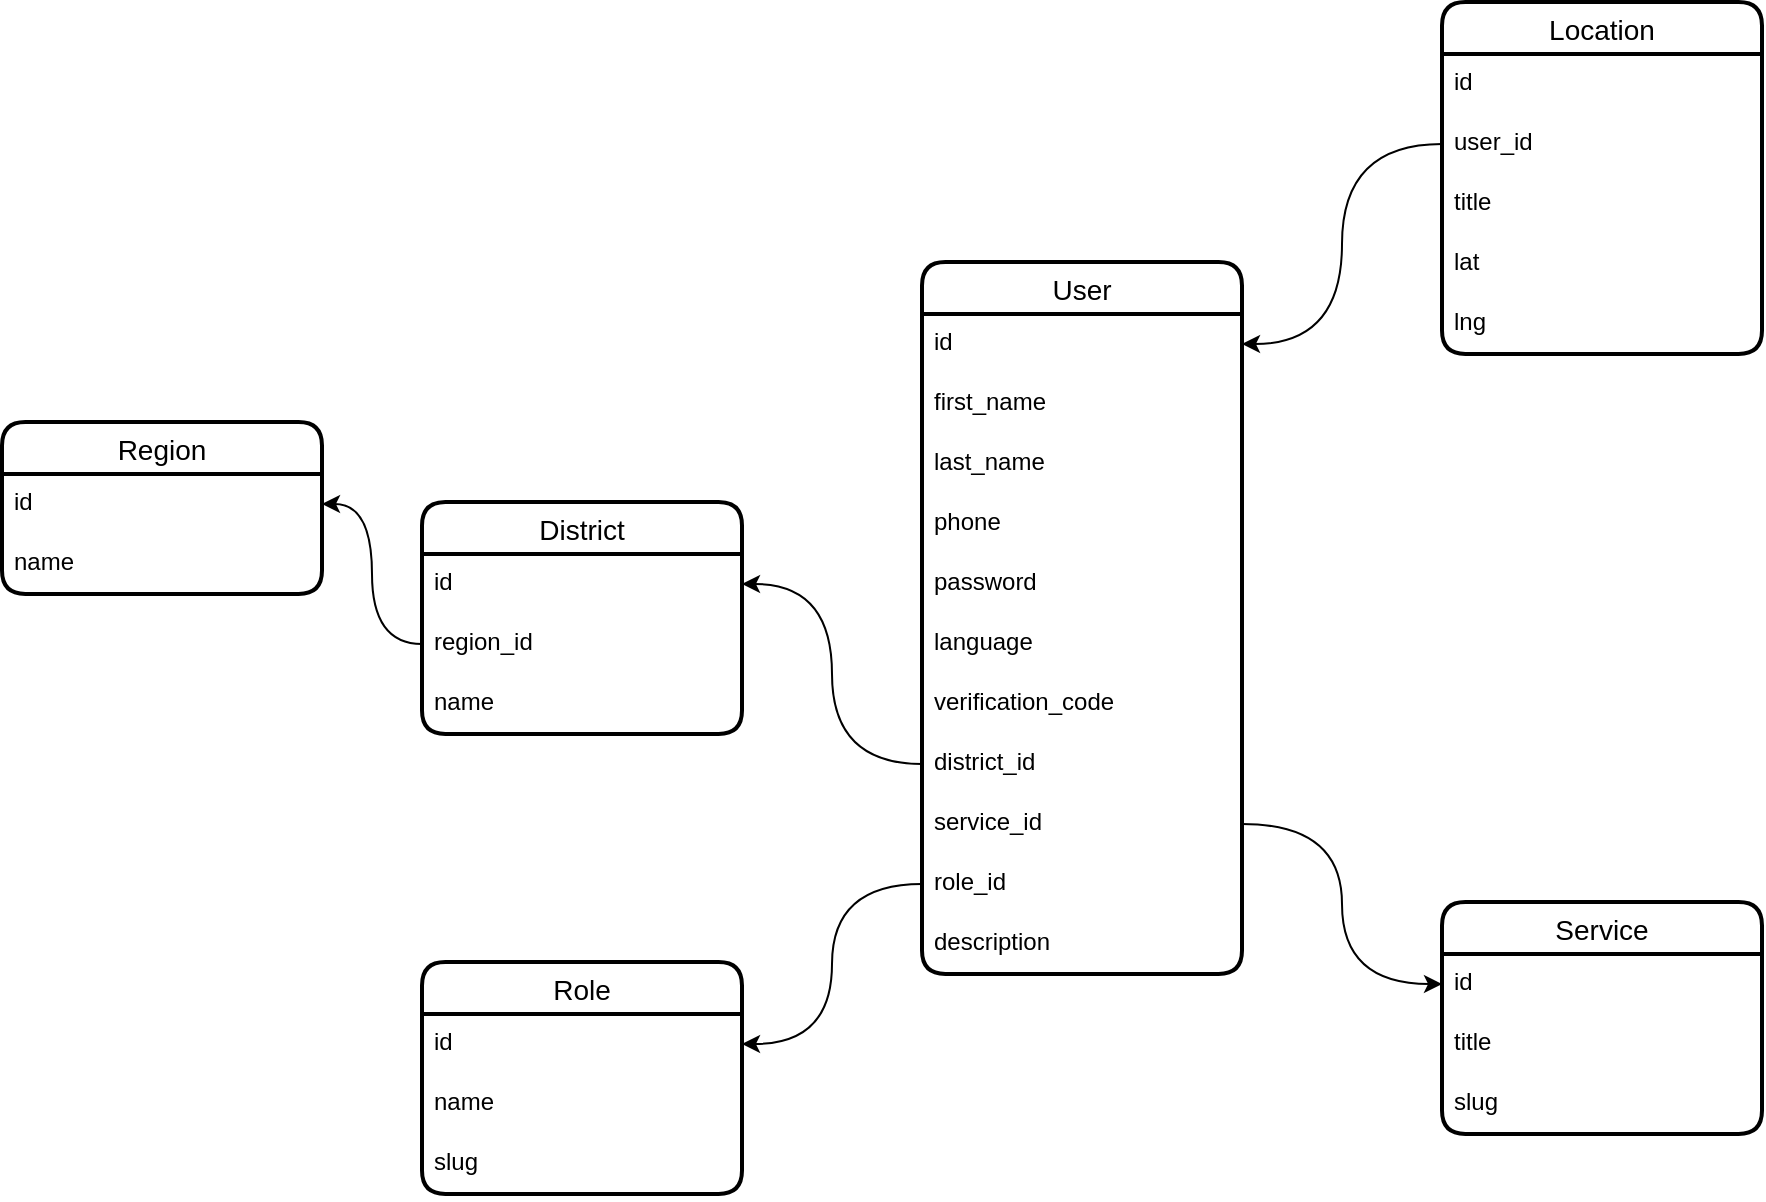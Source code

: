 <mxfile version="22.0.4" type="github">
  <diagram name="Страница — 1" id="2N1QUmSZxT2NIPjGcs7j">
    <mxGraphModel dx="2901" dy="652" grid="1" gridSize="10" guides="1" tooltips="1" connect="1" arrows="1" fold="1" page="1" pageScale="1" pageWidth="827" pageHeight="1169" math="0" shadow="0">
      <root>
        <mxCell id="0" />
        <mxCell id="1" parent="0" />
        <mxCell id="2I3r19eGrK2RQa2vnFou-1" value="User" style="swimlane;fontStyle=0;childLayout=stackLayout;horizontal=1;startSize=26;horizontalStack=0;resizeParent=1;resizeParentMax=0;resizeLast=0;collapsible=1;marginBottom=0;align=center;fontSize=14;strokeWidth=2;rounded=1;shadow=0;glass=0;swimlaneLine=1;" parent="1" vertex="1">
          <mxGeometry x="-1160" y="520" width="160" height="356" as="geometry" />
        </mxCell>
        <mxCell id="2I3r19eGrK2RQa2vnFou-2" value="id" style="text;strokeColor=none;fillColor=none;spacingLeft=4;spacingRight=4;overflow=hidden;rotatable=0;points=[[0,0.5],[1,0.5]];portConstraint=eastwest;fontSize=12;whiteSpace=wrap;html=1;" parent="2I3r19eGrK2RQa2vnFou-1" vertex="1">
          <mxGeometry y="26" width="160" height="30" as="geometry" />
        </mxCell>
        <mxCell id="2I3r19eGrK2RQa2vnFou-3" value="first_name" style="text;strokeColor=none;fillColor=none;spacingLeft=4;spacingRight=4;overflow=hidden;rotatable=0;points=[[0,0.5],[1,0.5]];portConstraint=eastwest;fontSize=12;whiteSpace=wrap;html=1;" parent="2I3r19eGrK2RQa2vnFou-1" vertex="1">
          <mxGeometry y="56" width="160" height="30" as="geometry" />
        </mxCell>
        <mxCell id="lRaPZz0jx-IREIaynewJ-7" value="last_name" style="text;strokeColor=none;fillColor=none;spacingLeft=4;spacingRight=4;overflow=hidden;rotatable=0;points=[[0,0.5],[1,0.5]];portConstraint=eastwest;fontSize=12;whiteSpace=wrap;html=1;" vertex="1" parent="2I3r19eGrK2RQa2vnFou-1">
          <mxGeometry y="86" width="160" height="30" as="geometry" />
        </mxCell>
        <mxCell id="2I3r19eGrK2RQa2vnFou-5" value="phone" style="text;strokeColor=none;fillColor=none;spacingLeft=4;spacingRight=4;overflow=hidden;rotatable=0;points=[[0,0.5],[1,0.5]];portConstraint=eastwest;fontSize=12;whiteSpace=wrap;html=1;" parent="2I3r19eGrK2RQa2vnFou-1" vertex="1">
          <mxGeometry y="116" width="160" height="30" as="geometry" />
        </mxCell>
        <mxCell id="2I3r19eGrK2RQa2vnFou-7" value="password" style="text;strokeColor=none;fillColor=none;spacingLeft=4;spacingRight=4;overflow=hidden;rotatable=0;points=[[0,0.5],[1,0.5]];portConstraint=eastwest;fontSize=12;whiteSpace=wrap;html=1;" parent="2I3r19eGrK2RQa2vnFou-1" vertex="1">
          <mxGeometry y="146" width="160" height="30" as="geometry" />
        </mxCell>
        <mxCell id="lRaPZz0jx-IREIaynewJ-24" value="language" style="text;strokeColor=none;fillColor=none;spacingLeft=4;spacingRight=4;overflow=hidden;rotatable=0;points=[[0,0.5],[1,0.5]];portConstraint=eastwest;fontSize=12;whiteSpace=wrap;html=1;" vertex="1" parent="2I3r19eGrK2RQa2vnFou-1">
          <mxGeometry y="176" width="160" height="30" as="geometry" />
        </mxCell>
        <mxCell id="lRaPZz0jx-IREIaynewJ-1" value="verification_code" style="text;strokeColor=none;fillColor=none;spacingLeft=4;spacingRight=4;overflow=hidden;rotatable=0;points=[[0,0.5],[1,0.5]];portConstraint=eastwest;fontSize=12;whiteSpace=wrap;html=1;" vertex="1" parent="2I3r19eGrK2RQa2vnFou-1">
          <mxGeometry y="206" width="160" height="30" as="geometry" />
        </mxCell>
        <mxCell id="lRaPZz0jx-IREIaynewJ-25" value="district_id" style="text;strokeColor=none;fillColor=none;spacingLeft=4;spacingRight=4;overflow=hidden;rotatable=0;points=[[0,0.5],[1,0.5]];portConstraint=eastwest;fontSize=12;whiteSpace=wrap;html=1;" vertex="1" parent="2I3r19eGrK2RQa2vnFou-1">
          <mxGeometry y="236" width="160" height="30" as="geometry" />
        </mxCell>
        <mxCell id="lRaPZz0jx-IREIaynewJ-27" value="service_id" style="text;strokeColor=none;fillColor=none;spacingLeft=4;spacingRight=4;overflow=hidden;rotatable=0;points=[[0,0.5],[1,0.5]];portConstraint=eastwest;fontSize=12;whiteSpace=wrap;html=1;" vertex="1" parent="2I3r19eGrK2RQa2vnFou-1">
          <mxGeometry y="266" width="160" height="30" as="geometry" />
        </mxCell>
        <mxCell id="2I3r19eGrK2RQa2vnFou-8" value="role_id" style="text;strokeColor=none;fillColor=none;spacingLeft=4;spacingRight=4;overflow=hidden;rotatable=0;points=[[0,0.5],[1,0.5]];portConstraint=eastwest;fontSize=12;whiteSpace=wrap;html=1;" parent="2I3r19eGrK2RQa2vnFou-1" vertex="1">
          <mxGeometry y="296" width="160" height="30" as="geometry" />
        </mxCell>
        <mxCell id="lRaPZz0jx-IREIaynewJ-29" value="description" style="text;strokeColor=none;fillColor=none;spacingLeft=4;spacingRight=4;overflow=hidden;rotatable=0;points=[[0,0.5],[1,0.5]];portConstraint=eastwest;fontSize=12;whiteSpace=wrap;html=1;" vertex="1" parent="2I3r19eGrK2RQa2vnFou-1">
          <mxGeometry y="326" width="160" height="30" as="geometry" />
        </mxCell>
        <mxCell id="2I3r19eGrK2RQa2vnFou-17" value="Service" style="swimlane;fontStyle=0;childLayout=stackLayout;horizontal=1;startSize=26;horizontalStack=0;resizeParent=1;resizeParentMax=0;resizeLast=0;collapsible=1;marginBottom=0;align=center;fontSize=14;strokeWidth=2;rounded=1;shadow=0;glass=0;swimlaneLine=1;" parent="1" vertex="1">
          <mxGeometry x="-900" y="840" width="160" height="116" as="geometry" />
        </mxCell>
        <mxCell id="2I3r19eGrK2RQa2vnFou-18" value="id" style="text;strokeColor=none;fillColor=none;spacingLeft=4;spacingRight=4;overflow=hidden;rotatable=0;points=[[0,0.5],[1,0.5]];portConstraint=eastwest;fontSize=12;whiteSpace=wrap;html=1;" parent="2I3r19eGrK2RQa2vnFou-17" vertex="1">
          <mxGeometry y="26" width="160" height="30" as="geometry" />
        </mxCell>
        <mxCell id="2I3r19eGrK2RQa2vnFou-19" value="title" style="text;strokeColor=none;fillColor=none;spacingLeft=4;spacingRight=4;overflow=hidden;rotatable=0;points=[[0,0.5],[1,0.5]];portConstraint=eastwest;fontSize=12;whiteSpace=wrap;html=1;" parent="2I3r19eGrK2RQa2vnFou-17" vertex="1">
          <mxGeometry y="56" width="160" height="30" as="geometry" />
        </mxCell>
        <mxCell id="2I3r19eGrK2RQa2vnFou-20" value="slug" style="text;strokeColor=none;fillColor=none;spacingLeft=4;spacingRight=4;overflow=hidden;rotatable=0;points=[[0,0.5],[1,0.5]];portConstraint=eastwest;fontSize=12;whiteSpace=wrap;html=1;" parent="2I3r19eGrK2RQa2vnFou-17" vertex="1">
          <mxGeometry y="86" width="160" height="30" as="geometry" />
        </mxCell>
        <mxCell id="lRaPZz0jx-IREIaynewJ-2" value="Role" style="swimlane;fontStyle=0;childLayout=stackLayout;horizontal=1;startSize=26;horizontalStack=0;resizeParent=1;resizeParentMax=0;resizeLast=0;collapsible=1;marginBottom=0;align=center;fontSize=14;strokeWidth=2;rounded=1;shadow=0;glass=0;swimlaneLine=1;" vertex="1" parent="1">
          <mxGeometry x="-1410" y="870" width="160" height="116" as="geometry" />
        </mxCell>
        <mxCell id="lRaPZz0jx-IREIaynewJ-3" value="id" style="text;strokeColor=none;fillColor=none;spacingLeft=4;spacingRight=4;overflow=hidden;rotatable=0;points=[[0,0.5],[1,0.5]];portConstraint=eastwest;fontSize=12;whiteSpace=wrap;html=1;" vertex="1" parent="lRaPZz0jx-IREIaynewJ-2">
          <mxGeometry y="26" width="160" height="30" as="geometry" />
        </mxCell>
        <mxCell id="lRaPZz0jx-IREIaynewJ-4" value="name" style="text;strokeColor=none;fillColor=none;spacingLeft=4;spacingRight=4;overflow=hidden;rotatable=0;points=[[0,0.5],[1,0.5]];portConstraint=eastwest;fontSize=12;whiteSpace=wrap;html=1;" vertex="1" parent="lRaPZz0jx-IREIaynewJ-2">
          <mxGeometry y="56" width="160" height="30" as="geometry" />
        </mxCell>
        <mxCell id="lRaPZz0jx-IREIaynewJ-5" value="slug" style="text;strokeColor=none;fillColor=none;spacingLeft=4;spacingRight=4;overflow=hidden;rotatable=0;points=[[0,0.5],[1,0.5]];portConstraint=eastwest;fontSize=12;whiteSpace=wrap;html=1;" vertex="1" parent="lRaPZz0jx-IREIaynewJ-2">
          <mxGeometry y="86" width="160" height="30" as="geometry" />
        </mxCell>
        <mxCell id="lRaPZz0jx-IREIaynewJ-6" style="edgeStyle=orthogonalEdgeStyle;rounded=0;orthogonalLoop=1;jettySize=auto;html=1;entryX=1;entryY=0.5;entryDx=0;entryDy=0;curved=1;" edge="1" parent="1" source="2I3r19eGrK2RQa2vnFou-8" target="lRaPZz0jx-IREIaynewJ-3">
          <mxGeometry relative="1" as="geometry" />
        </mxCell>
        <mxCell id="lRaPZz0jx-IREIaynewJ-13" value="Region" style="swimlane;fontStyle=0;childLayout=stackLayout;horizontal=1;startSize=26;horizontalStack=0;resizeParent=1;resizeParentMax=0;resizeLast=0;collapsible=1;marginBottom=0;align=center;fontSize=14;strokeWidth=2;rounded=1;shadow=0;glass=0;swimlaneLine=1;" vertex="1" parent="1">
          <mxGeometry x="-1620" y="600" width="160" height="86" as="geometry" />
        </mxCell>
        <mxCell id="lRaPZz0jx-IREIaynewJ-14" value="id" style="text;strokeColor=none;fillColor=none;spacingLeft=4;spacingRight=4;overflow=hidden;rotatable=0;points=[[0,0.5],[1,0.5]];portConstraint=eastwest;fontSize=12;whiteSpace=wrap;html=1;" vertex="1" parent="lRaPZz0jx-IREIaynewJ-13">
          <mxGeometry y="26" width="160" height="30" as="geometry" />
        </mxCell>
        <mxCell id="lRaPZz0jx-IREIaynewJ-15" value="name" style="text;strokeColor=none;fillColor=none;spacingLeft=4;spacingRight=4;overflow=hidden;rotatable=0;points=[[0,0.5],[1,0.5]];portConstraint=eastwest;fontSize=12;whiteSpace=wrap;html=1;" vertex="1" parent="lRaPZz0jx-IREIaynewJ-13">
          <mxGeometry y="56" width="160" height="30" as="geometry" />
        </mxCell>
        <mxCell id="lRaPZz0jx-IREIaynewJ-18" value="District" style="swimlane;fontStyle=0;childLayout=stackLayout;horizontal=1;startSize=26;horizontalStack=0;resizeParent=1;resizeParentMax=0;resizeLast=0;collapsible=1;marginBottom=0;align=center;fontSize=14;strokeWidth=2;rounded=1;shadow=0;glass=0;swimlaneLine=1;" vertex="1" parent="1">
          <mxGeometry x="-1410" y="640" width="160" height="116" as="geometry" />
        </mxCell>
        <mxCell id="lRaPZz0jx-IREIaynewJ-19" value="id" style="text;strokeColor=none;fillColor=none;spacingLeft=4;spacingRight=4;overflow=hidden;rotatable=0;points=[[0,0.5],[1,0.5]];portConstraint=eastwest;fontSize=12;whiteSpace=wrap;html=1;" vertex="1" parent="lRaPZz0jx-IREIaynewJ-18">
          <mxGeometry y="26" width="160" height="30" as="geometry" />
        </mxCell>
        <mxCell id="lRaPZz0jx-IREIaynewJ-20" value="region_id" style="text;strokeColor=none;fillColor=none;spacingLeft=4;spacingRight=4;overflow=hidden;rotatable=0;points=[[0,0.5],[1,0.5]];portConstraint=eastwest;fontSize=12;whiteSpace=wrap;html=1;" vertex="1" parent="lRaPZz0jx-IREIaynewJ-18">
          <mxGeometry y="56" width="160" height="30" as="geometry" />
        </mxCell>
        <mxCell id="lRaPZz0jx-IREIaynewJ-21" value="name" style="text;strokeColor=none;fillColor=none;spacingLeft=4;spacingRight=4;overflow=hidden;rotatable=0;points=[[0,0.5],[1,0.5]];portConstraint=eastwest;fontSize=12;whiteSpace=wrap;html=1;" vertex="1" parent="lRaPZz0jx-IREIaynewJ-18">
          <mxGeometry y="86" width="160" height="30" as="geometry" />
        </mxCell>
        <mxCell id="lRaPZz0jx-IREIaynewJ-23" style="edgeStyle=orthogonalEdgeStyle;rounded=0;orthogonalLoop=1;jettySize=auto;html=1;entryX=1;entryY=0.5;entryDx=0;entryDy=0;curved=1;" edge="1" parent="1" source="lRaPZz0jx-IREIaynewJ-20" target="lRaPZz0jx-IREIaynewJ-14">
          <mxGeometry relative="1" as="geometry" />
        </mxCell>
        <mxCell id="lRaPZz0jx-IREIaynewJ-26" style="edgeStyle=orthogonalEdgeStyle;rounded=0;orthogonalLoop=1;jettySize=auto;html=1;entryX=1;entryY=0.5;entryDx=0;entryDy=0;curved=1;" edge="1" parent="1" source="lRaPZz0jx-IREIaynewJ-25" target="lRaPZz0jx-IREIaynewJ-19">
          <mxGeometry relative="1" as="geometry" />
        </mxCell>
        <mxCell id="lRaPZz0jx-IREIaynewJ-28" style="edgeStyle=orthogonalEdgeStyle;rounded=0;orthogonalLoop=1;jettySize=auto;html=1;entryX=0;entryY=0.5;entryDx=0;entryDy=0;curved=1;" edge="1" parent="1" source="lRaPZz0jx-IREIaynewJ-27" target="2I3r19eGrK2RQa2vnFou-18">
          <mxGeometry relative="1" as="geometry" />
        </mxCell>
        <mxCell id="lRaPZz0jx-IREIaynewJ-30" value="Location" style="swimlane;fontStyle=0;childLayout=stackLayout;horizontal=1;startSize=26;horizontalStack=0;resizeParent=1;resizeParentMax=0;resizeLast=0;collapsible=1;marginBottom=0;align=center;fontSize=14;strokeWidth=2;rounded=1;shadow=0;glass=0;swimlaneLine=1;" vertex="1" parent="1">
          <mxGeometry x="-900" y="390" width="160" height="176" as="geometry" />
        </mxCell>
        <mxCell id="lRaPZz0jx-IREIaynewJ-31" value="id" style="text;strokeColor=none;fillColor=none;spacingLeft=4;spacingRight=4;overflow=hidden;rotatable=0;points=[[0,0.5],[1,0.5]];portConstraint=eastwest;fontSize=12;whiteSpace=wrap;html=1;" vertex="1" parent="lRaPZz0jx-IREIaynewJ-30">
          <mxGeometry y="26" width="160" height="30" as="geometry" />
        </mxCell>
        <mxCell id="lRaPZz0jx-IREIaynewJ-32" value="user_id" style="text;strokeColor=none;fillColor=none;spacingLeft=4;spacingRight=4;overflow=hidden;rotatable=0;points=[[0,0.5],[1,0.5]];portConstraint=eastwest;fontSize=12;whiteSpace=wrap;html=1;" vertex="1" parent="lRaPZz0jx-IREIaynewJ-30">
          <mxGeometry y="56" width="160" height="30" as="geometry" />
        </mxCell>
        <mxCell id="lRaPZz0jx-IREIaynewJ-33" value="title" style="text;strokeColor=none;fillColor=none;spacingLeft=4;spacingRight=4;overflow=hidden;rotatable=0;points=[[0,0.5],[1,0.5]];portConstraint=eastwest;fontSize=12;whiteSpace=wrap;html=1;" vertex="1" parent="lRaPZz0jx-IREIaynewJ-30">
          <mxGeometry y="86" width="160" height="30" as="geometry" />
        </mxCell>
        <mxCell id="lRaPZz0jx-IREIaynewJ-34" value="lat" style="text;strokeColor=none;fillColor=none;spacingLeft=4;spacingRight=4;overflow=hidden;rotatable=0;points=[[0,0.5],[1,0.5]];portConstraint=eastwest;fontSize=12;whiteSpace=wrap;html=1;" vertex="1" parent="lRaPZz0jx-IREIaynewJ-30">
          <mxGeometry y="116" width="160" height="30" as="geometry" />
        </mxCell>
        <mxCell id="lRaPZz0jx-IREIaynewJ-35" value="lng" style="text;strokeColor=none;fillColor=none;spacingLeft=4;spacingRight=4;overflow=hidden;rotatable=0;points=[[0,0.5],[1,0.5]];portConstraint=eastwest;fontSize=12;whiteSpace=wrap;html=1;" vertex="1" parent="lRaPZz0jx-IREIaynewJ-30">
          <mxGeometry y="146" width="160" height="30" as="geometry" />
        </mxCell>
        <mxCell id="lRaPZz0jx-IREIaynewJ-36" style="edgeStyle=orthogonalEdgeStyle;rounded=0;orthogonalLoop=1;jettySize=auto;html=1;entryX=1;entryY=0.5;entryDx=0;entryDy=0;curved=1;" edge="1" parent="1" source="lRaPZz0jx-IREIaynewJ-32" target="2I3r19eGrK2RQa2vnFou-2">
          <mxGeometry relative="1" as="geometry" />
        </mxCell>
      </root>
    </mxGraphModel>
  </diagram>
</mxfile>
